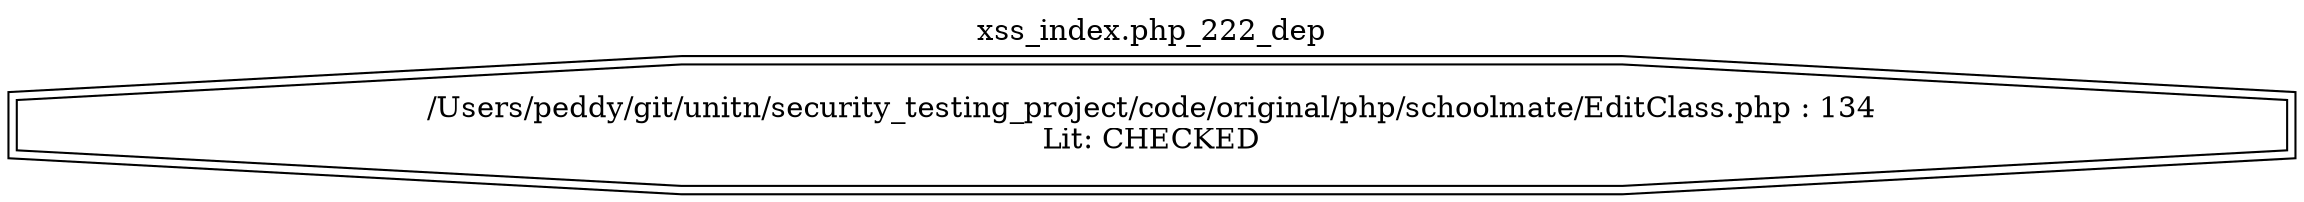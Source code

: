 digraph cfg {
  label="xss_index.php_222_dep";
  labelloc=t;
  n1 [shape=doubleoctagon, label="/Users/peddy/git/unitn/security_testing_project/code/original/php/schoolmate/EditClass.php : 134\nLit: CHECKED\n"];
}
